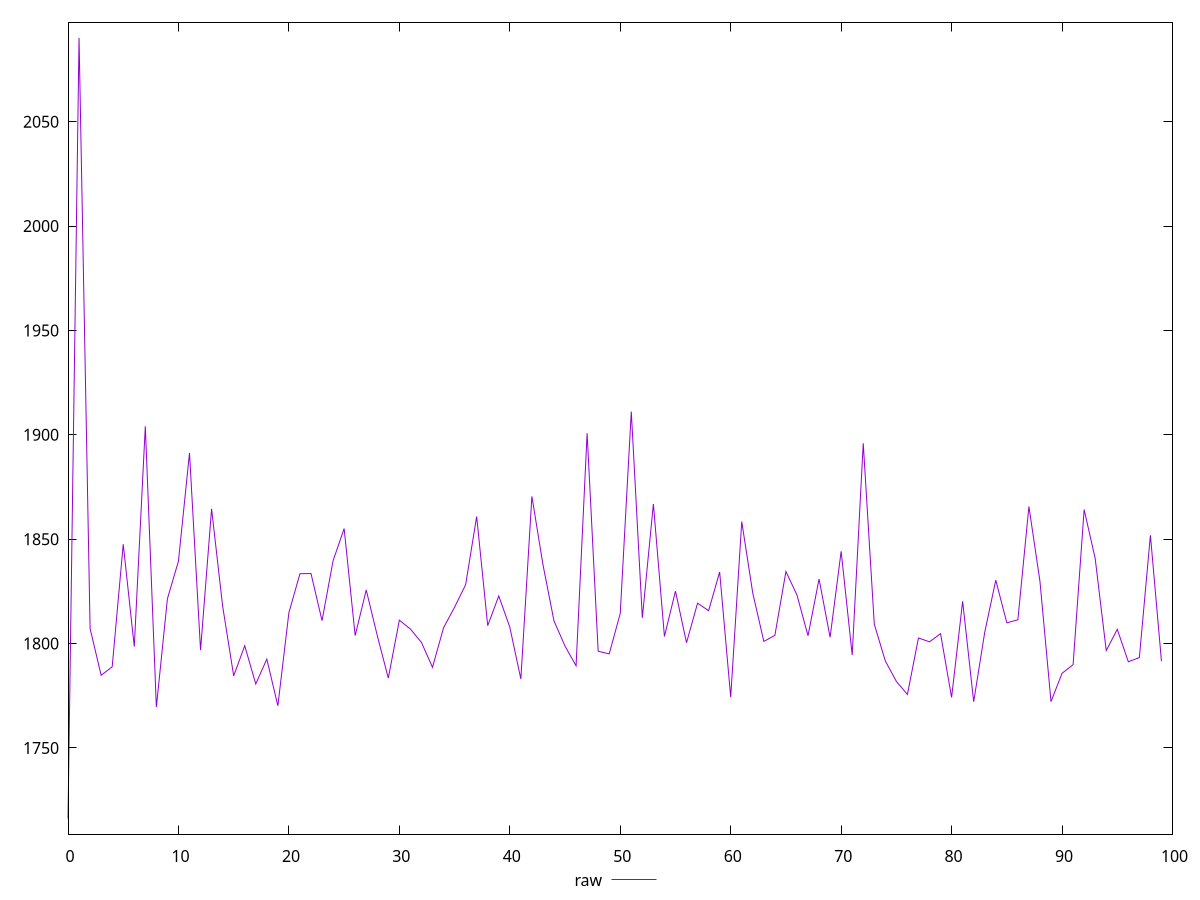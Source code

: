 reset
set terminal svg size 640, 490
set output "reprap/mainthread-work-breakdown/samples/pages+cached/raw/values.svg"

$raw <<EOF
0 1716.1960000000008
1 2090.1399999999826
2 1807.1999999999991
3 1784.812000000001
4 1788.8720000000008
5 1847.6040000000003
6 1798.528
7 1904.0880000000009
8 1769.560000000001
9 1821.4480000000003
10 1839.4799999999996
11 1891.3120000000001
12 1796.8360000000018
13 1864.5040000000006
14 1817.9480000000005
15 1784.5240000000001
16 1798.952000000001
17 1780.6480000000029
18 1792.568
19 1770.1839999999997
20 1814.8360000000002
21 1833.456000000001
22 1833.5520000000015
23 1810.9919999999997
24 1839.6800000000023
25 1855.1080000000004
26 1803.8119999999997
27 1825.6920000000007
28 1803.8360000000014
29 1783.4680000000003
30 1811.2080000000014
31 1806.9560000000008
32 1800.5560000000005
33 1788.6480000000001
34 1807.5320000000008
35 1817.4440000000009
36 1828.1720000000016
37 1860.8760000000004
38 1808.5800000000015
39 1822.8360000000011
40 1807.8720000000005
41 1783.032000000001
42 1870.5279999999996
43 1837.8680000000006
44 1810.8640000000012
45 1798.7960000000005
46 1789.3399999999997
47 1900.7720000000006
48 1796.3399999999988
49 1795.0640000000012
50 1814.4400000000012
51 1911.1560000000013
52 1812.3200000000002
53 1866.884
54 1803.404000000001
55 1825.1160000000016
56 1800.4000000000017
57 1819.3519999999994
58 1815.7400000000011
59 1834.3000000000002
60 1774.2680000000005
61 1858.3999999999996
62 1824.1080000000018
63 1801.048000000002
64 1803.9120000000003
65 1834.5400000000006
66 1823.26
67 1803.7640000000013
68 1830.9280000000003
69 1803.0279999999989
70 1844.2000000000007
71 1794.54
72 1895.959999999999
73 1809.2879999999996
74 1791.6599999999994
75 1781.8760000000002
76 1775.6280000000013
77 1802.6720000000007
78 1800.8400000000006
79 1804.7680000000005
80 1774.188
81 1820.2480000000005
82 1772.1320000000003
83 1805.4160000000013
84 1830.384000000001
85 1809.9360000000013
86 1811.4039999999993
87 1865.6559999999997
88 1829.8280000000013
89 1772.196000000001
90 1785.7680000000007
91 1789.892000000001
92 1864.1839999999997
93 1840.8000000000018
94 1796.664000000001
95 1806.8239999999996
96 1791.2840000000006
97 1793.3000000000006
98 1851.9080000000017
99 1791.5800000000013
EOF

set key outside below
set yrange [1708.7171200000012:2097.6188799999823]

plot \
  $raw title "raw" with line, \


reset
